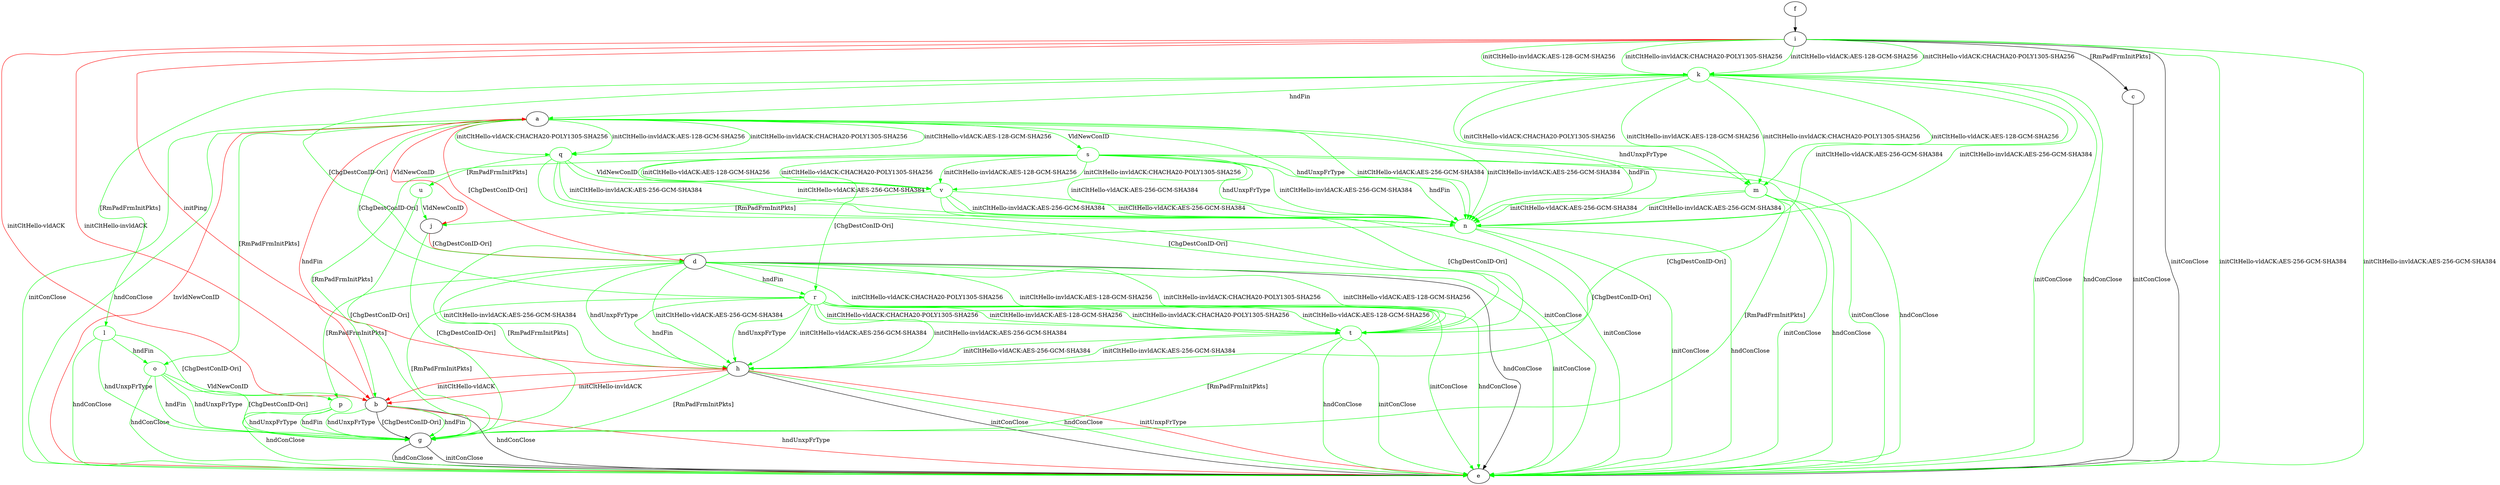 digraph "" {
	a -> d	[key=0,
		color=red,
		label="[ChgDestConID-Ori] "];
	a -> e	[key=0,
		color=green,
		label="initConClose "];
	a -> e	[key=1,
		color=green,
		label="hndConClose "];
	a -> e	[key=2,
		color=red,
		label="InvldNewConID "];
	a -> j	[key=0,
		color=red,
		label="VldNewConID "];
	n	[color=green];
	a -> n	[key=0,
		color=green,
		label="initCltHello-vldACK:AES-256-GCM-SHA384 "];
	a -> n	[key=1,
		color=green,
		label="initCltHello-invldACK:AES-256-GCM-SHA384 "];
	a -> n	[key=2,
		color=green,
		label="hndFin "];
	a -> n	[key=3,
		color=green,
		label="hndUnxpFrType "];
	o	[color=green];
	a -> o	[key=0,
		color=green,
		label="[RmPadFrmInitPkts] "];
	q	[color=green];
	a -> q	[key=0,
		color=green,
		label="initCltHello-vldACK:AES-128-GCM-SHA256 "];
	a -> q	[key=1,
		color=green,
		label="initCltHello-vldACK:CHACHA20-POLY1305-SHA256 "];
	a -> q	[key=2,
		color=green,
		label="initCltHello-invldACK:AES-128-GCM-SHA256 "];
	a -> q	[key=3,
		color=green,
		label="initCltHello-invldACK:CHACHA20-POLY1305-SHA256 "];
	r	[color=green];
	a -> r	[key=0,
		color=green,
		label="[ChgDestConID-Ori] "];
	s	[color=green];
	a -> s	[key=0,
		color=green,
		label="VldNewConID "];
	b -> a	[key=0,
		color=red,
		label="hndFin "];
	b -> e	[key=0,
		label="hndConClose "];
	b -> e	[key=1,
		color=red,
		label="hndUnxpFrType "];
	b -> g	[key=0,
		label="[ChgDestConID-Ori] "];
	b -> g	[key=1,
		color=green,
		label="hndFin "];
	b -> g	[key=2,
		color=green,
		label="hndUnxpFrType "];
	c -> e	[key=0,
		label="initConClose "];
	d -> e	[key=0,
		label="hndConClose "];
	d -> e	[key=1,
		color=green,
		label="initConClose "];
	d -> h	[key=0,
		color=green,
		label="initCltHello-vldACK:AES-256-GCM-SHA384 "];
	d -> h	[key=1,
		color=green,
		label="initCltHello-invldACK:AES-256-GCM-SHA384 "];
	d -> h	[key=2,
		color=green,
		label="hndUnxpFrType "];
	p	[color=green];
	d -> p	[key=0,
		color=green,
		label="[RmPadFrmInitPkts] "];
	d -> r	[key=0,
		color=green,
		label="hndFin "];
	t	[color=green];
	d -> t	[key=0,
		color=green,
		label="initCltHello-vldACK:AES-128-GCM-SHA256 "];
	d -> t	[key=1,
		color=green,
		label="initCltHello-vldACK:CHACHA20-POLY1305-SHA256 "];
	d -> t	[key=2,
		color=green,
		label="initCltHello-invldACK:AES-128-GCM-SHA256 "];
	d -> t	[key=3,
		color=green,
		label="initCltHello-invldACK:CHACHA20-POLY1305-SHA256 "];
	f -> i	[key=0];
	g -> e	[key=0,
		label="initConClose "];
	g -> e	[key=1,
		label="hndConClose "];
	h -> b	[key=0,
		color=red,
		label="initCltHello-vldACK "];
	h -> b	[key=1,
		color=red,
		label="initCltHello-invldACK "];
	h -> e	[key=0,
		label="initConClose "];
	h -> e	[key=1,
		color=green,
		label="hndConClose "];
	h -> e	[key=2,
		color=red,
		label="initUnxpFrType "];
	h -> g	[key=0,
		color=green,
		label="[RmPadFrmInitPkts] "];
	i -> b	[key=0,
		color=red,
		label="initCltHello-vldACK "];
	i -> b	[key=1,
		color=red,
		label="initCltHello-invldACK "];
	i -> c	[key=0,
		label="[RmPadFrmInitPkts] "];
	i -> e	[key=0,
		label="initConClose "];
	i -> e	[key=1,
		color=green,
		label="initCltHello-vldACK:AES-256-GCM-SHA384 "];
	i -> e	[key=2,
		color=green,
		label="initCltHello-invldACK:AES-256-GCM-SHA384 "];
	i -> h	[key=0,
		color=red,
		label="initPing "];
	k	[color=green];
	i -> k	[key=0,
		color=green,
		label="initCltHello-vldACK:AES-128-GCM-SHA256 "];
	i -> k	[key=1,
		color=green,
		label="initCltHello-vldACK:CHACHA20-POLY1305-SHA256 "];
	i -> k	[key=2,
		color=green,
		label="initCltHello-invldACK:AES-128-GCM-SHA256 "];
	i -> k	[key=3,
		color=green,
		label="initCltHello-invldACK:CHACHA20-POLY1305-SHA256 "];
	j -> d	[key=0,
		color=red,
		label="[ChgDestConID-Ori] "];
	j -> g	[key=0,
		color=green,
		label="[ChgDestConID-Ori] "];
	k -> a	[key=0,
		color=green,
		label="hndFin "];
	k -> d	[key=0,
		color=green,
		label="[ChgDestConID-Ori] "];
	k -> e	[key=0,
		color=green,
		label="initConClose "];
	k -> e	[key=1,
		color=green,
		label="hndConClose "];
	l	[color=green];
	k -> l	[key=0,
		color=green,
		label="[RmPadFrmInitPkts] "];
	m	[color=green];
	k -> m	[key=0,
		color=green,
		label="initCltHello-vldACK:AES-128-GCM-SHA256 "];
	k -> m	[key=1,
		color=green,
		label="initCltHello-vldACK:CHACHA20-POLY1305-SHA256 "];
	k -> m	[key=2,
		color=green,
		label="initCltHello-invldACK:AES-128-GCM-SHA256 "];
	k -> m	[key=3,
		color=green,
		label="initCltHello-invldACK:CHACHA20-POLY1305-SHA256 "];
	k -> n	[key=0,
		color=green,
		label="initCltHello-vldACK:AES-256-GCM-SHA384 "];
	k -> n	[key=1,
		color=green,
		label="initCltHello-invldACK:AES-256-GCM-SHA384 "];
	k -> n	[key=2,
		color=green,
		label="hndUnxpFrType "];
	l -> e	[key=0,
		color=green,
		label="hndConClose "];
	l -> g	[key=0,
		color=green,
		label="hndUnxpFrType "];
	l -> o	[key=0,
		color=green,
		label="hndFin "];
	l -> p	[key=0,
		color=green,
		label="[ChgDestConID-Ori] "];
	m -> e	[key=0,
		color=green,
		label="initConClose "];
	m -> e	[key=1,
		color=green,
		label="hndConClose "];
	m -> g	[key=0,
		color=green,
		label="[RmPadFrmInitPkts] "];
	m -> n	[key=0,
		color=green,
		label="initCltHello-vldACK:AES-256-GCM-SHA384 "];
	m -> n	[key=1,
		color=green,
		label="initCltHello-invldACK:AES-256-GCM-SHA384 "];
	m -> t	[key=0,
		color=green,
		label="[ChgDestConID-Ori] "];
	n -> e	[key=0,
		color=green,
		label="initConClose "];
	n -> e	[key=1,
		color=green,
		label="hndConClose "];
	n -> g	[key=0,
		color=green,
		label="[RmPadFrmInitPkts] "];
	n -> h	[key=0,
		color=green,
		label="[ChgDestConID-Ori] "];
	o -> b	[key=0,
		color=green,
		label="VldNewConID "];
	o -> e	[key=0,
		color=green,
		label="hndConClose "];
	o -> g	[key=0,
		color=green,
		label="hndFin "];
	o -> g	[key=1,
		color=green,
		label="hndUnxpFrType "];
	o -> g	[key=2,
		color=green,
		label="[ChgDestConID-Ori] "];
	p -> e	[key=0,
		color=green,
		label="hndConClose "];
	p -> g	[key=0,
		color=green,
		label="hndFin "];
	p -> g	[key=1,
		color=green,
		label="hndUnxpFrType "];
	q -> e	[key=0,
		color=green,
		label="initConClose "];
	q -> n	[key=0,
		color=green,
		label="initCltHello-vldACK:AES-256-GCM-SHA384 "];
	q -> n	[key=1,
		color=green,
		label="initCltHello-invldACK:AES-256-GCM-SHA384 "];
	q -> t	[key=0,
		color=green,
		label="[ChgDestConID-Ori] "];
	u	[color=green];
	q -> u	[key=0,
		color=green,
		label="[RmPadFrmInitPkts] "];
	v	[color=green];
	q -> v	[key=0,
		color=green,
		label="VldNewConID "];
	r -> e	[key=0,
		color=green,
		label="initConClose "];
	r -> e	[key=1,
		color=green,
		label="hndConClose "];
	r -> g	[key=0,
		color=green,
		label="[RmPadFrmInitPkts] "];
	r -> h	[key=0,
		color=green,
		label="initCltHello-vldACK:AES-256-GCM-SHA384 "];
	r -> h	[key=1,
		color=green,
		label="initCltHello-invldACK:AES-256-GCM-SHA384 "];
	r -> h	[key=2,
		color=green,
		label="hndFin "];
	r -> h	[key=3,
		color=green,
		label="hndUnxpFrType "];
	r -> t	[key=0,
		color=green,
		label="initCltHello-vldACK:AES-128-GCM-SHA256 "];
	r -> t	[key=1,
		color=green,
		label="initCltHello-vldACK:CHACHA20-POLY1305-SHA256 "];
	r -> t	[key=2,
		color=green,
		label="initCltHello-invldACK:AES-128-GCM-SHA256 "];
	r -> t	[key=3,
		color=green,
		label="initCltHello-invldACK:CHACHA20-POLY1305-SHA256 "];
	s -> b	[key=0,
		color=green,
		label="[RmPadFrmInitPkts] "];
	s -> e	[key=0,
		color=green,
		label="initConClose "];
	s -> e	[key=1,
		color=green,
		label="hndConClose "];
	s -> n	[key=0,
		color=green,
		label="initCltHello-vldACK:AES-256-GCM-SHA384 "];
	s -> n	[key=1,
		color=green,
		label="initCltHello-invldACK:AES-256-GCM-SHA384 "];
	s -> n	[key=2,
		color=green,
		label="hndFin "];
	s -> n	[key=3,
		color=green,
		label="hndUnxpFrType "];
	s -> r	[key=0,
		color=green,
		label="[ChgDestConID-Ori] "];
	s -> v	[key=0,
		color=green,
		label="initCltHello-vldACK:AES-128-GCM-SHA256 "];
	s -> v	[key=1,
		color=green,
		label="initCltHello-vldACK:CHACHA20-POLY1305-SHA256 "];
	s -> v	[key=2,
		color=green,
		label="initCltHello-invldACK:AES-128-GCM-SHA256 "];
	s -> v	[key=3,
		color=green,
		label="initCltHello-invldACK:CHACHA20-POLY1305-SHA256 "];
	t -> e	[key=0,
		color=green,
		label="initConClose "];
	t -> e	[key=1,
		color=green,
		label="hndConClose "];
	t -> g	[key=0,
		color=green,
		label="[RmPadFrmInitPkts] "];
	t -> h	[key=0,
		color=green,
		label="initCltHello-vldACK:AES-256-GCM-SHA384 "];
	t -> h	[key=1,
		color=green,
		label="initCltHello-invldACK:AES-256-GCM-SHA384 "];
	u -> g	[key=0,
		color=green,
		label="[ChgDestConID-Ori] "];
	u -> j	[key=0,
		color=green,
		label="VldNewConID "];
	v -> e	[key=0,
		color=green,
		label="initConClose "];
	v -> j	[key=0,
		color=green,
		label="[RmPadFrmInitPkts] "];
	v -> n	[key=0,
		color=green,
		label="initCltHello-vldACK:AES-256-GCM-SHA384 "];
	v -> n	[key=1,
		color=green,
		label="initCltHello-invldACK:AES-256-GCM-SHA384 "];
	v -> t	[key=0,
		color=green,
		label="[ChgDestConID-Ori] "];
}
